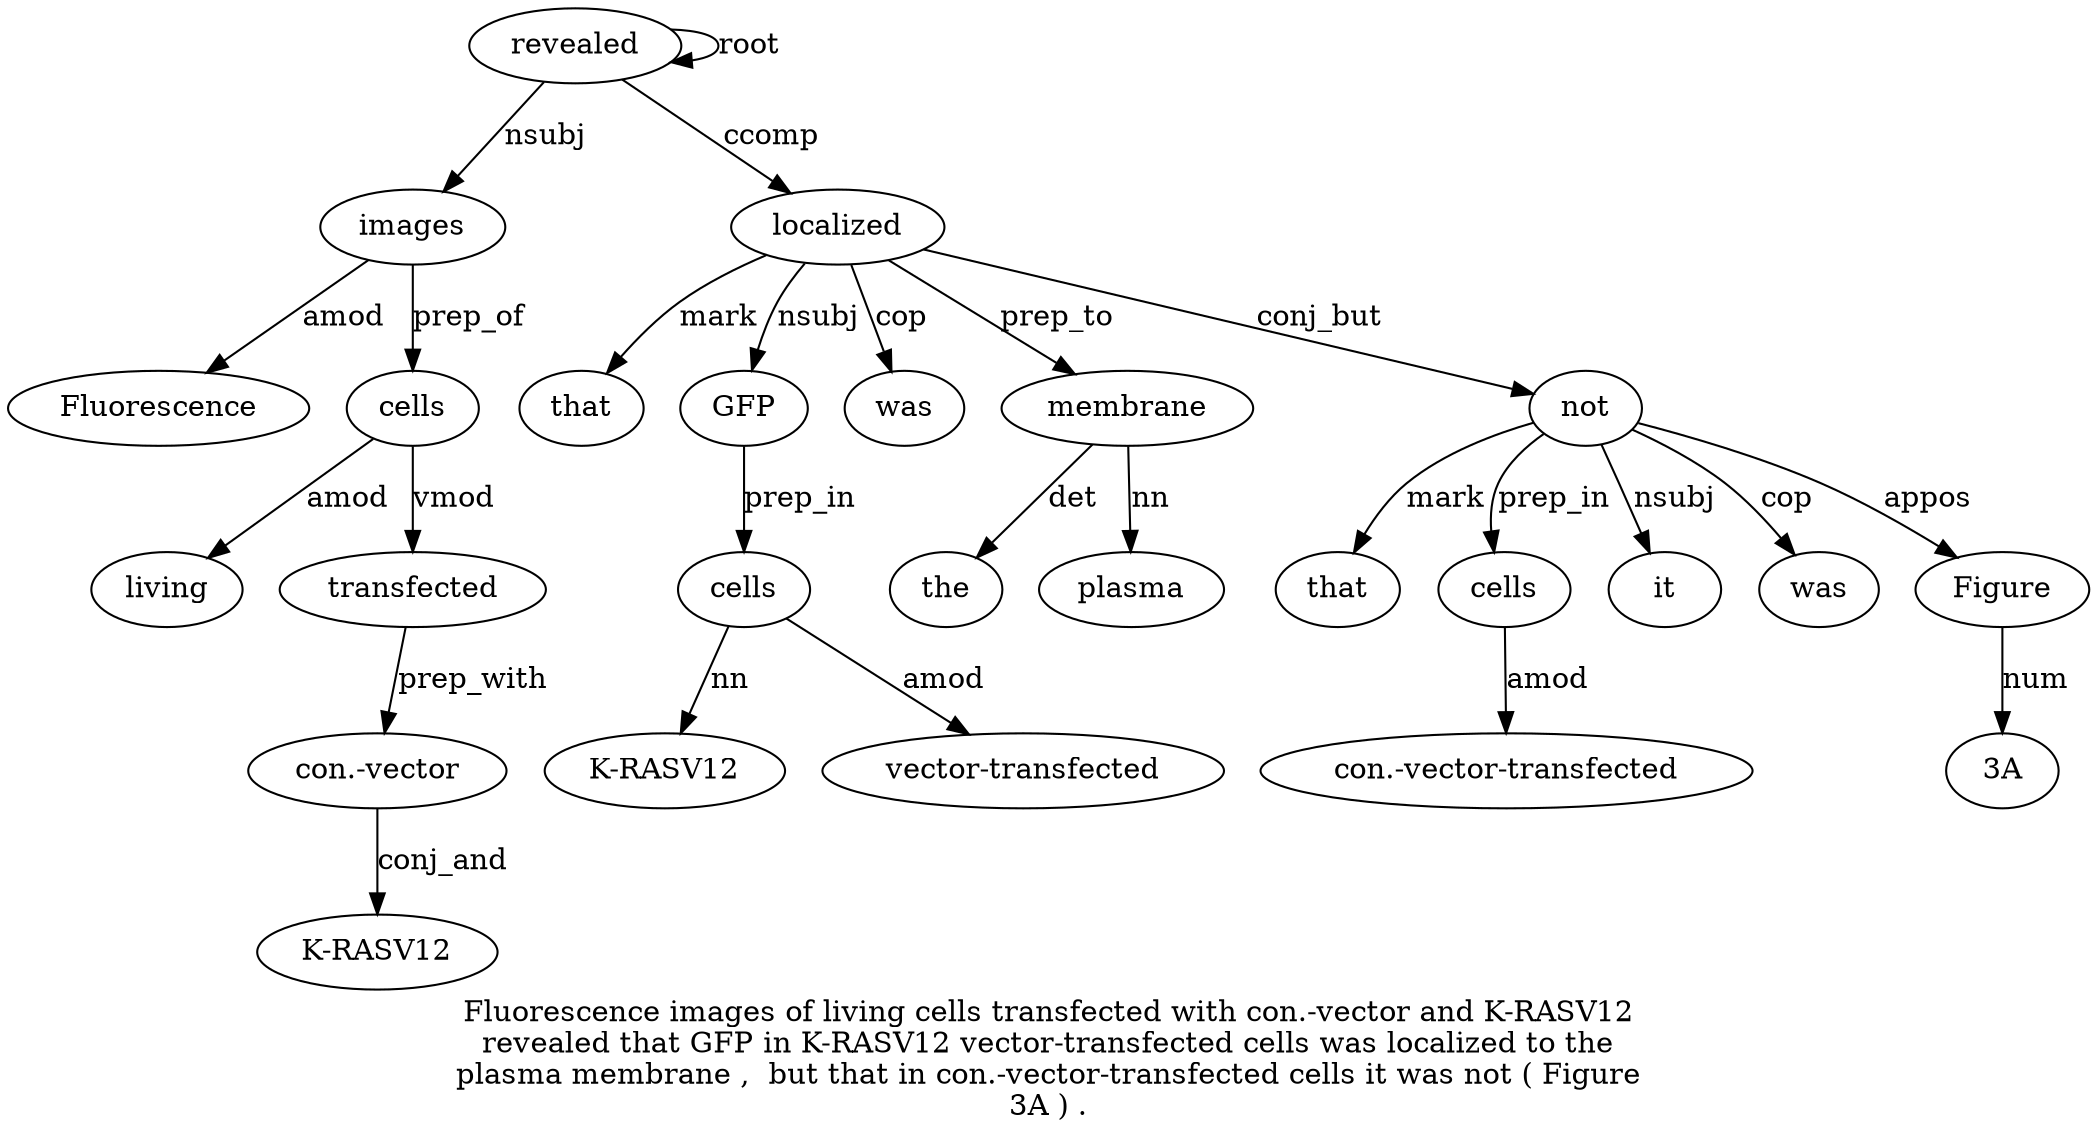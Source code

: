 digraph "Fluorescence images of living cells transfected with con.-vector and K-RASV12 revealed that GFP in K-RASV12 vector-transfected cells was localized to the plasma membrane ,  but that in con.-vector-transfected cells it was not ( Figure 3A ) ." {
label="Fluorescence images of living cells transfected with con.-vector and K-RASV12
revealed that GFP in K-RASV12 vector-transfected cells was localized to the
plasma membrane ,  but that in con.-vector-transfected cells it was not ( Figure
3A ) .";
images2 [style=filled, fillcolor=white, label=images];
Fluorescence1 [style=filled, fillcolor=white, label=Fluorescence];
images2 -> Fluorescence1  [label=amod];
revealed11 [style=filled, fillcolor=white, label=revealed];
revealed11 -> images2  [label=nsubj];
cells5 [style=filled, fillcolor=white, label=cells];
living4 [style=filled, fillcolor=white, label=living];
cells5 -> living4  [label=amod];
images2 -> cells5  [label=prep_of];
transfected6 [style=filled, fillcolor=white, label=transfected];
cells5 -> transfected6  [label=vmod];
"con.-vector8" [style=filled, fillcolor=white, label="con.-vector"];
transfected6 -> "con.-vector8"  [label=prep_with];
"K-RASV120" [style=filled, fillcolor=white, label="K-RASV12"];
"con.-vector8" -> "K-RASV120"  [label=conj_and];
revealed11 -> revealed11  [label=root];
localized19 [style=filled, fillcolor=white, label=localized];
that12 [style=filled, fillcolor=white, label=that];
localized19 -> that12  [label=mark];
GFP13 [style=filled, fillcolor=white, label=GFP];
localized19 -> GFP13  [label=nsubj];
cells17 [style=filled, fillcolor=white, label=cells];
"K-RASV125" [style=filled, fillcolor=white, label="K-RASV12"];
cells17 -> "K-RASV125"  [label=nn];
"vector-transfected16" [style=filled, fillcolor=white, label="vector-transfected"];
cells17 -> "vector-transfected16"  [label=amod];
GFP13 -> cells17  [label=prep_in];
was18 [style=filled, fillcolor=white, label=was];
localized19 -> was18  [label=cop];
revealed11 -> localized19  [label=ccomp];
membrane23 [style=filled, fillcolor=white, label=membrane];
the21 [style=filled, fillcolor=white, label=the];
membrane23 -> the21  [label=det];
plasma22 [style=filled, fillcolor=white, label=plasma];
membrane23 -> plasma22  [label=nn];
localized19 -> membrane23  [label=prep_to];
not32 [style=filled, fillcolor=white, label=not];
that26 [style=filled, fillcolor=white, label=that];
not32 -> that26  [label=mark];
cells29 [style=filled, fillcolor=white, label=cells];
"con.-vector-transfected28" [style=filled, fillcolor=white, label="con.-vector-transfected"];
cells29 -> "con.-vector-transfected28"  [label=amod];
not32 -> cells29  [label=prep_in];
it30 [style=filled, fillcolor=white, label=it];
not32 -> it30  [label=nsubj];
was31 [style=filled, fillcolor=white, label=was];
not32 -> was31  [label=cop];
localized19 -> not32  [label=conj_but];
Figure34 [style=filled, fillcolor=white, label=Figure];
not32 -> Figure34  [label=appos];
"3A35" [style=filled, fillcolor=white, label="3A"];
Figure34 -> "3A35"  [label=num];
}
